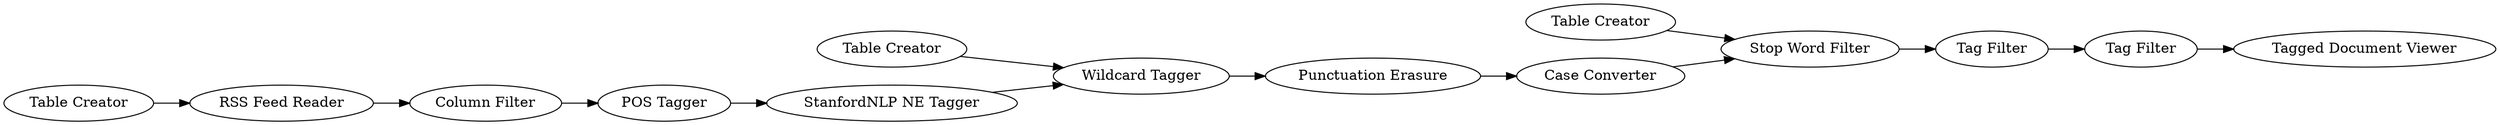 digraph {
	7 [label="POS Tagger"]
	9 [label="StanfordNLP NE Tagger"]
	10 [label="Wildcard Tagger"]
	11 [label="Table Creator"]
	15 [label="Stop Word Filter"]
	17 [label="Tag Filter"]
	18 [label="Tagged Document Viewer"]
	19 [label="Table Creator"]
	20 [label="Tag Filter"]
	23 [label="Punctuation Erasure"]
	24 [label="Case Converter"]
	42 [label="Table Creator"]
	53 [label="RSS Feed Reader"]
	60 [label="Column Filter"]
	7 -> 9
	9 -> 10
	10 -> 23
	11 -> 10
	15 -> 17
	17 -> 20
	19 -> 15
	20 -> 18
	23 -> 24
	24 -> 15
	42 -> 53
	53 -> 60
	60 -> 7
	rankdir=LR
}
